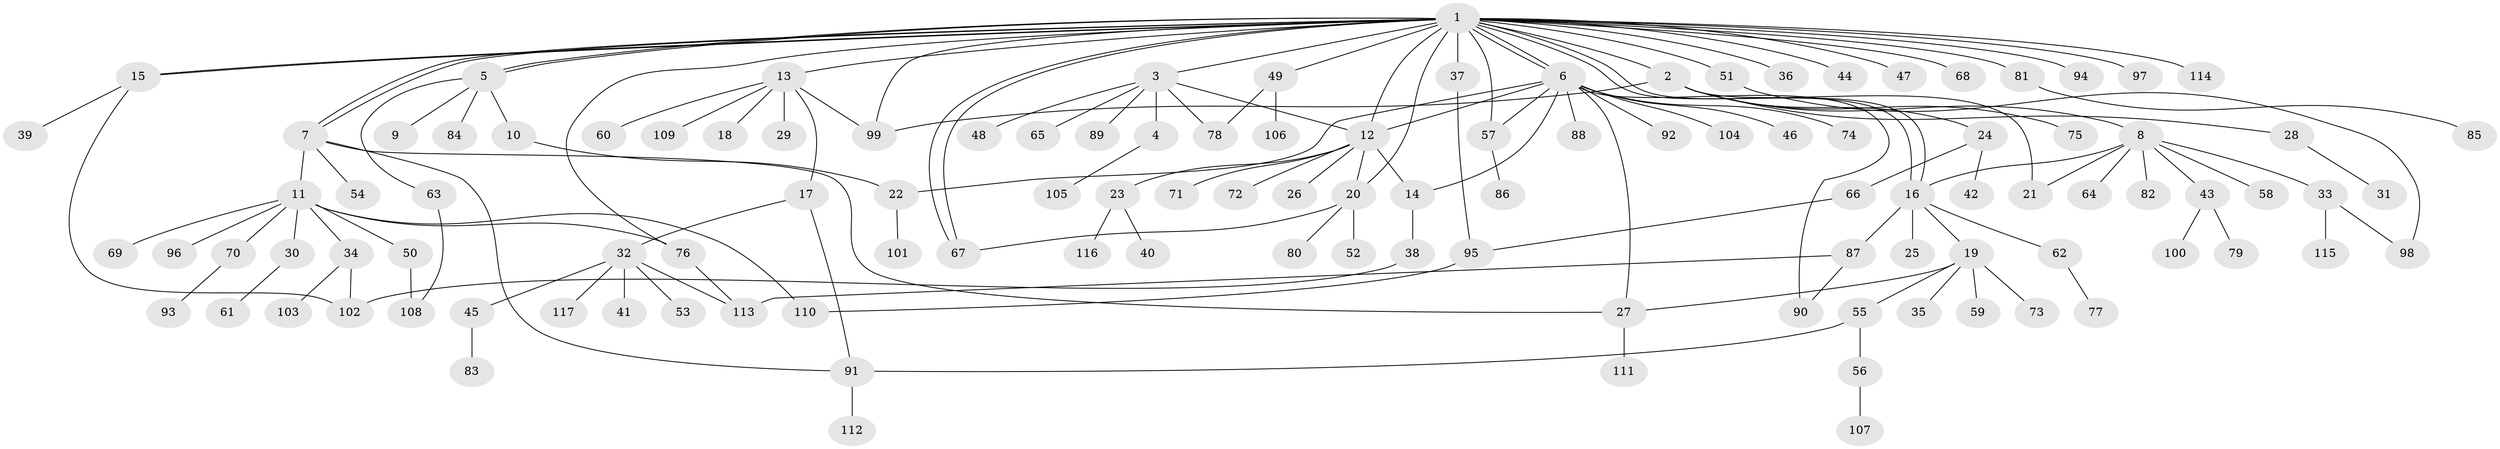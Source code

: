 // Generated by graph-tools (version 1.1) at 2025/11/02/27/25 16:11:10]
// undirected, 117 vertices, 148 edges
graph export_dot {
graph [start="1"]
  node [color=gray90,style=filled];
  1;
  2;
  3;
  4;
  5;
  6;
  7;
  8;
  9;
  10;
  11;
  12;
  13;
  14;
  15;
  16;
  17;
  18;
  19;
  20;
  21;
  22;
  23;
  24;
  25;
  26;
  27;
  28;
  29;
  30;
  31;
  32;
  33;
  34;
  35;
  36;
  37;
  38;
  39;
  40;
  41;
  42;
  43;
  44;
  45;
  46;
  47;
  48;
  49;
  50;
  51;
  52;
  53;
  54;
  55;
  56;
  57;
  58;
  59;
  60;
  61;
  62;
  63;
  64;
  65;
  66;
  67;
  68;
  69;
  70;
  71;
  72;
  73;
  74;
  75;
  76;
  77;
  78;
  79;
  80;
  81;
  82;
  83;
  84;
  85;
  86;
  87;
  88;
  89;
  90;
  91;
  92;
  93;
  94;
  95;
  96;
  97;
  98;
  99;
  100;
  101;
  102;
  103;
  104;
  105;
  106;
  107;
  108;
  109;
  110;
  111;
  112;
  113;
  114;
  115;
  116;
  117;
  1 -- 2;
  1 -- 3;
  1 -- 5;
  1 -- 5;
  1 -- 6;
  1 -- 6;
  1 -- 7;
  1 -- 7;
  1 -- 12;
  1 -- 13;
  1 -- 15;
  1 -- 15;
  1 -- 16;
  1 -- 16;
  1 -- 20;
  1 -- 36;
  1 -- 37;
  1 -- 44;
  1 -- 47;
  1 -- 49;
  1 -- 51;
  1 -- 57;
  1 -- 67;
  1 -- 67;
  1 -- 68;
  1 -- 76;
  1 -- 81;
  1 -- 94;
  1 -- 97;
  1 -- 99;
  1 -- 114;
  2 -- 8;
  2 -- 21;
  2 -- 24;
  2 -- 28;
  2 -- 75;
  2 -- 99;
  3 -- 4;
  3 -- 12;
  3 -- 48;
  3 -- 65;
  3 -- 78;
  3 -- 89;
  4 -- 105;
  5 -- 9;
  5 -- 10;
  5 -- 63;
  5 -- 84;
  6 -- 12;
  6 -- 14;
  6 -- 22;
  6 -- 27;
  6 -- 46;
  6 -- 57;
  6 -- 74;
  6 -- 88;
  6 -- 90;
  6 -- 92;
  6 -- 104;
  7 -- 11;
  7 -- 27;
  7 -- 54;
  7 -- 91;
  8 -- 16;
  8 -- 21;
  8 -- 33;
  8 -- 43;
  8 -- 58;
  8 -- 64;
  8 -- 82;
  10 -- 22;
  11 -- 30;
  11 -- 34;
  11 -- 50;
  11 -- 69;
  11 -- 70;
  11 -- 76;
  11 -- 96;
  11 -- 110;
  12 -- 14;
  12 -- 20;
  12 -- 23;
  12 -- 26;
  12 -- 71;
  12 -- 72;
  13 -- 17;
  13 -- 18;
  13 -- 29;
  13 -- 60;
  13 -- 99;
  13 -- 109;
  14 -- 38;
  15 -- 39;
  15 -- 102;
  16 -- 19;
  16 -- 25;
  16 -- 62;
  16 -- 87;
  17 -- 32;
  17 -- 91;
  19 -- 27;
  19 -- 35;
  19 -- 55;
  19 -- 59;
  19 -- 73;
  20 -- 52;
  20 -- 67;
  20 -- 80;
  22 -- 101;
  23 -- 40;
  23 -- 116;
  24 -- 42;
  24 -- 66;
  27 -- 111;
  28 -- 31;
  30 -- 61;
  32 -- 41;
  32 -- 45;
  32 -- 53;
  32 -- 113;
  32 -- 117;
  33 -- 98;
  33 -- 115;
  34 -- 102;
  34 -- 103;
  37 -- 95;
  38 -- 102;
  43 -- 79;
  43 -- 100;
  45 -- 83;
  49 -- 78;
  49 -- 106;
  50 -- 108;
  51 -- 98;
  55 -- 56;
  55 -- 91;
  56 -- 107;
  57 -- 86;
  62 -- 77;
  63 -- 108;
  66 -- 95;
  70 -- 93;
  76 -- 113;
  81 -- 85;
  87 -- 90;
  87 -- 113;
  91 -- 112;
  95 -- 110;
}
